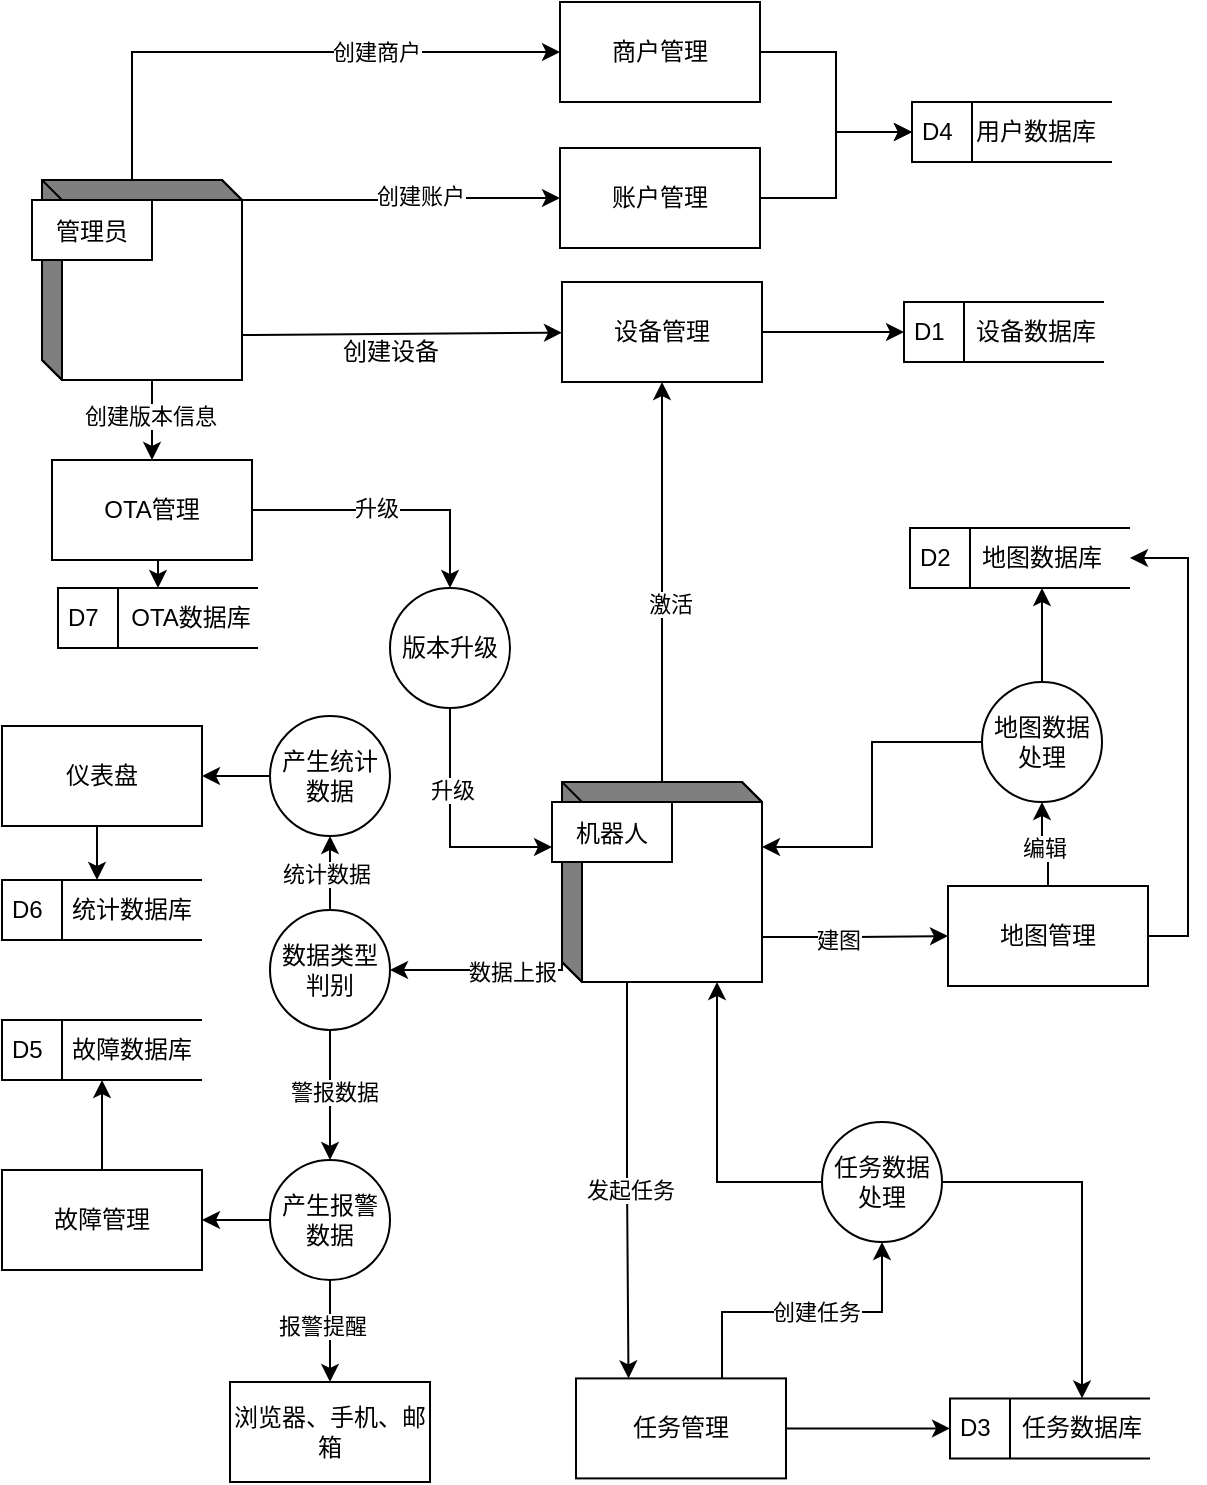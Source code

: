 <mxfile version="24.7.16">
  <diagram name="第 1 页" id="-58reNEPPvFzPP9FJtPT">
    <mxGraphModel dx="1426" dy="747" grid="1" gridSize="10" guides="1" tooltips="1" connect="1" arrows="1" fold="1" page="1" pageScale="1" pageWidth="827" pageHeight="1169" math="0" shadow="0">
      <root>
        <mxCell id="0" />
        <mxCell id="1" parent="0" />
        <mxCell id="CDC8OZHRUbecoYPQvkWm-41" style="edgeStyle=orthogonalEdgeStyle;rounded=0;orthogonalLoop=1;jettySize=auto;html=1;exitX=0;exitY=0;exitDx=100;exitDy=10;exitPerimeter=0;entryX=0;entryY=0.5;entryDx=0;entryDy=0;" edge="1" parent="1" source="CDC8OZHRUbecoYPQvkWm-1" target="CDC8OZHRUbecoYPQvkWm-39">
          <mxGeometry relative="1" as="geometry" />
        </mxCell>
        <mxCell id="CDC8OZHRUbecoYPQvkWm-42" value="创建账户" style="edgeLabel;html=1;align=center;verticalAlign=middle;resizable=0;points=[];" vertex="1" connectable="0" parent="CDC8OZHRUbecoYPQvkWm-41">
          <mxGeometry x="0.123" y="1" relative="1" as="geometry">
            <mxPoint as="offset" />
          </mxGeometry>
        </mxCell>
        <mxCell id="CDC8OZHRUbecoYPQvkWm-43" style="edgeStyle=orthogonalEdgeStyle;rounded=0;orthogonalLoop=1;jettySize=auto;html=1;exitX=0;exitY=0;exitDx=45;exitDy=0;exitPerimeter=0;entryX=0;entryY=0.5;entryDx=0;entryDy=0;" edge="1" parent="1" source="CDC8OZHRUbecoYPQvkWm-1" target="CDC8OZHRUbecoYPQvkWm-40">
          <mxGeometry relative="1" as="geometry" />
        </mxCell>
        <mxCell id="CDC8OZHRUbecoYPQvkWm-44" value="创建商户" style="edgeLabel;html=1;align=center;verticalAlign=middle;resizable=0;points=[];" vertex="1" connectable="0" parent="CDC8OZHRUbecoYPQvkWm-43">
          <mxGeometry x="0.333" relative="1" as="geometry">
            <mxPoint as="offset" />
          </mxGeometry>
        </mxCell>
        <mxCell id="CDC8OZHRUbecoYPQvkWm-3" style="edgeStyle=orthogonalEdgeStyle;rounded=0;orthogonalLoop=1;jettySize=auto;html=1;exitX=1;exitY=0.5;exitDx=0;exitDy=0;entryX=0;entryY=0.5;entryDx=0;entryDy=0;" edge="1" parent="1" source="CDC8OZHRUbecoYPQvkWm-4" target="CDC8OZHRUbecoYPQvkWm-7">
          <mxGeometry relative="1" as="geometry" />
        </mxCell>
        <mxCell id="CDC8OZHRUbecoYPQvkWm-99" style="edgeStyle=orthogonalEdgeStyle;rounded=0;orthogonalLoop=1;jettySize=auto;html=1;exitX=0;exitY=0;exitDx=55;exitDy=100;exitPerimeter=0;entryX=0.5;entryY=0;entryDx=0;entryDy=0;" edge="1" parent="1" source="CDC8OZHRUbecoYPQvkWm-1" target="CDC8OZHRUbecoYPQvkWm-96">
          <mxGeometry relative="1" as="geometry" />
        </mxCell>
        <mxCell id="CDC8OZHRUbecoYPQvkWm-100" value="创建版本信息" style="edgeLabel;html=1;align=center;verticalAlign=middle;resizable=0;points=[];" vertex="1" connectable="0" parent="CDC8OZHRUbecoYPQvkWm-99">
          <mxGeometry x="-0.137" y="-1" relative="1" as="geometry">
            <mxPoint as="offset" />
          </mxGeometry>
        </mxCell>
        <mxCell id="CDC8OZHRUbecoYPQvkWm-1" value="" style="html=1;dashed=0;whiteSpace=wrap;shape=mxgraph.dfd.externalEntity" vertex="1" parent="1">
          <mxGeometry x="90" y="109" width="100" height="100" as="geometry" />
        </mxCell>
        <mxCell id="CDC8OZHRUbecoYPQvkWm-2" value="管理员" style="autosize=1;part=1;resizable=0;strokeColor=inherit;fillColor=inherit;gradientColor=inherit;" vertex="1" parent="CDC8OZHRUbecoYPQvkWm-1">
          <mxGeometry width="60" height="30" relative="1" as="geometry">
            <mxPoint x="-5" y="10" as="offset" />
          </mxGeometry>
        </mxCell>
        <mxCell id="CDC8OZHRUbecoYPQvkWm-4" value="设备管理" style="html=1;dashed=0;whiteSpace=wrap;" vertex="1" parent="1">
          <mxGeometry x="350" y="160" width="100" height="50" as="geometry" />
        </mxCell>
        <mxCell id="CDC8OZHRUbecoYPQvkWm-5" value="" style="endArrow=classic;html=1;rounded=0;exitX=0;exitY=0;exitDx=100;exitDy=77.5;exitPerimeter=0;" edge="1" parent="1" source="CDC8OZHRUbecoYPQvkWm-1" target="CDC8OZHRUbecoYPQvkWm-4">
          <mxGeometry width="50" height="50" relative="1" as="geometry">
            <mxPoint x="189" y="260" as="sourcePoint" />
            <mxPoint x="259.711" y="210" as="targetPoint" />
          </mxGeometry>
        </mxCell>
        <mxCell id="CDC8OZHRUbecoYPQvkWm-6" value="创建设备" style="text;html=1;align=center;verticalAlign=middle;resizable=0;points=[];autosize=1;strokeColor=none;fillColor=none;" vertex="1" parent="1">
          <mxGeometry x="229" y="180" width="70" height="30" as="geometry" />
        </mxCell>
        <mxCell id="CDC8OZHRUbecoYPQvkWm-7" value="D1" style="html=1;dashed=0;whiteSpace=wrap;shape=mxgraph.dfd.dataStoreID;align=left;spacingLeft=3;points=[[0,0],[0.5,0],[1,0],[0,0.5],[1,0.5],[0,1],[0.5,1],[1,1]];" vertex="1" parent="1">
          <mxGeometry x="521" y="170" width="100" height="30" as="geometry" />
        </mxCell>
        <mxCell id="CDC8OZHRUbecoYPQvkWm-8" value="设备数据库" style="text;html=1;align=center;verticalAlign=middle;whiteSpace=wrap;rounded=0;" vertex="1" parent="1">
          <mxGeometry x="552" y="170" width="70" height="30" as="geometry" />
        </mxCell>
        <mxCell id="CDC8OZHRUbecoYPQvkWm-10" style="edgeStyle=orthogonalEdgeStyle;rounded=0;orthogonalLoop=1;jettySize=auto;html=1;exitX=0;exitY=0;exitDx=45;exitDy=0;exitPerimeter=0;entryX=0.5;entryY=1;entryDx=0;entryDy=0;" edge="1" parent="1" source="CDC8OZHRUbecoYPQvkWm-12" target="CDC8OZHRUbecoYPQvkWm-4">
          <mxGeometry relative="1" as="geometry">
            <mxPoint x="190" y="400" as="sourcePoint" />
            <mxPoint x="400" y="255" as="targetPoint" />
            <Array as="points">
              <mxPoint x="400" y="410" />
              <mxPoint x="400" y="235" />
            </Array>
          </mxGeometry>
        </mxCell>
        <mxCell id="CDC8OZHRUbecoYPQvkWm-14" value="激活" style="edgeLabel;html=1;align=center;verticalAlign=middle;resizable=0;points=[];" vertex="1" connectable="0" parent="CDC8OZHRUbecoYPQvkWm-10">
          <mxGeometry x="-0.077" y="-4" relative="1" as="geometry">
            <mxPoint as="offset" />
          </mxGeometry>
        </mxCell>
        <mxCell id="CDC8OZHRUbecoYPQvkWm-28" style="edgeStyle=orthogonalEdgeStyle;rounded=0;orthogonalLoop=1;jettySize=auto;html=1;exitX=0;exitY=0;exitDx=32.5;exitDy=100;exitPerimeter=0;entryX=0.25;entryY=0;entryDx=0;entryDy=0;" edge="1" parent="1" source="CDC8OZHRUbecoYPQvkWm-12" target="CDC8OZHRUbecoYPQvkWm-27">
          <mxGeometry relative="1" as="geometry" />
        </mxCell>
        <mxCell id="CDC8OZHRUbecoYPQvkWm-29" value="发起任务" style="edgeLabel;html=1;align=center;verticalAlign=middle;resizable=0;points=[];" vertex="1" connectable="0" parent="CDC8OZHRUbecoYPQvkWm-28">
          <mxGeometry x="0.057" relative="1" as="geometry">
            <mxPoint as="offset" />
          </mxGeometry>
        </mxCell>
        <mxCell id="CDC8OZHRUbecoYPQvkWm-34" style="edgeStyle=orthogonalEdgeStyle;rounded=0;orthogonalLoop=1;jettySize=auto;html=1;exitX=0;exitY=0;exitDx=0;exitDy=67.5;exitPerimeter=0;entryX=1;entryY=0.5;entryDx=0;entryDy=0;" edge="1" parent="1" source="CDC8OZHRUbecoYPQvkWm-12" target="CDC8OZHRUbecoYPQvkWm-33">
          <mxGeometry relative="1" as="geometry">
            <Array as="points">
              <mxPoint x="350" y="504" />
            </Array>
          </mxGeometry>
        </mxCell>
        <mxCell id="CDC8OZHRUbecoYPQvkWm-35" value="数据上报" style="edgeLabel;html=1;align=center;verticalAlign=middle;resizable=0;points=[];" vertex="1" connectable="0" parent="CDC8OZHRUbecoYPQvkWm-34">
          <mxGeometry x="-0.075" y="1" relative="1" as="geometry">
            <mxPoint as="offset" />
          </mxGeometry>
        </mxCell>
        <mxCell id="CDC8OZHRUbecoYPQvkWm-80" style="edgeStyle=orthogonalEdgeStyle;rounded=0;orthogonalLoop=1;jettySize=auto;html=1;exitX=0;exitY=0;exitDx=100;exitDy=77.5;exitPerimeter=0;entryX=0;entryY=0.5;entryDx=0;entryDy=0;" edge="1" parent="1" source="CDC8OZHRUbecoYPQvkWm-12" target="CDC8OZHRUbecoYPQvkWm-21">
          <mxGeometry relative="1" as="geometry" />
        </mxCell>
        <mxCell id="CDC8OZHRUbecoYPQvkWm-81" value="建图" style="edgeLabel;html=1;align=center;verticalAlign=middle;resizable=0;points=[];" vertex="1" connectable="0" parent="CDC8OZHRUbecoYPQvkWm-80">
          <mxGeometry x="-0.187" relative="1" as="geometry">
            <mxPoint y="1" as="offset" />
          </mxGeometry>
        </mxCell>
        <mxCell id="CDC8OZHRUbecoYPQvkWm-12" value="" style="html=1;dashed=0;whiteSpace=wrap;shape=mxgraph.dfd.externalEntity" vertex="1" parent="1">
          <mxGeometry x="350" y="410" width="100" height="100" as="geometry" />
        </mxCell>
        <mxCell id="CDC8OZHRUbecoYPQvkWm-13" value="机器人" style="autosize=1;part=1;resizable=0;strokeColor=inherit;fillColor=inherit;gradientColor=inherit;" vertex="1" parent="CDC8OZHRUbecoYPQvkWm-12">
          <mxGeometry width="60" height="30" relative="1" as="geometry">
            <mxPoint x="-5" y="10" as="offset" />
          </mxGeometry>
        </mxCell>
        <mxCell id="CDC8OZHRUbecoYPQvkWm-71" style="edgeStyle=orthogonalEdgeStyle;rounded=0;orthogonalLoop=1;jettySize=auto;html=1;exitX=0.5;exitY=0;exitDx=0;exitDy=0;entryX=0.5;entryY=1;entryDx=0;entryDy=0;" edge="1" parent="1" source="CDC8OZHRUbecoYPQvkWm-21" target="CDC8OZHRUbecoYPQvkWm-70">
          <mxGeometry relative="1" as="geometry" />
        </mxCell>
        <mxCell id="CDC8OZHRUbecoYPQvkWm-73" value="编辑" style="edgeLabel;html=1;align=center;verticalAlign=middle;resizable=0;points=[];" vertex="1" connectable="0" parent="CDC8OZHRUbecoYPQvkWm-71">
          <mxGeometry x="-0.163" y="2" relative="1" as="geometry">
            <mxPoint as="offset" />
          </mxGeometry>
        </mxCell>
        <mxCell id="CDC8OZHRUbecoYPQvkWm-111" style="edgeStyle=orthogonalEdgeStyle;rounded=0;orthogonalLoop=1;jettySize=auto;html=1;exitX=1;exitY=0.5;exitDx=0;exitDy=0;entryX=1;entryY=0.5;entryDx=0;entryDy=0;" edge="1" parent="1" source="CDC8OZHRUbecoYPQvkWm-21" target="CDC8OZHRUbecoYPQvkWm-24">
          <mxGeometry relative="1" as="geometry" />
        </mxCell>
        <mxCell id="CDC8OZHRUbecoYPQvkWm-21" value="地图管理" style="html=1;dashed=0;whiteSpace=wrap;" vertex="1" parent="1">
          <mxGeometry x="543" y="462" width="100" height="50" as="geometry" />
        </mxCell>
        <mxCell id="CDC8OZHRUbecoYPQvkWm-24" value="D2" style="html=1;dashed=0;whiteSpace=wrap;shape=mxgraph.dfd.dataStoreID;align=left;spacingLeft=3;points=[[0,0],[0.5,0],[1,0],[0,0.5],[1,0.5],[0,1],[0.5,1],[1,1]];" vertex="1" parent="1">
          <mxGeometry x="524" y="283" width="110" height="30" as="geometry" />
        </mxCell>
        <mxCell id="CDC8OZHRUbecoYPQvkWm-25" value="地图数据库" style="text;html=1;align=center;verticalAlign=middle;whiteSpace=wrap;rounded=0;" vertex="1" parent="1">
          <mxGeometry x="555" y="283" width="70" height="30" as="geometry" />
        </mxCell>
        <mxCell id="CDC8OZHRUbecoYPQvkWm-30" style="edgeStyle=orthogonalEdgeStyle;rounded=0;orthogonalLoop=1;jettySize=auto;html=1;exitX=1;exitY=0.5;exitDx=0;exitDy=0;entryX=0;entryY=0.5;entryDx=0;entryDy=0;" edge="1" parent="1" source="CDC8OZHRUbecoYPQvkWm-27" target="CDC8OZHRUbecoYPQvkWm-31">
          <mxGeometry relative="1" as="geometry">
            <mxPoint x="544" y="733.2" as="targetPoint" />
          </mxGeometry>
        </mxCell>
        <mxCell id="CDC8OZHRUbecoYPQvkWm-27" value="任务管理" style="html=1;dashed=0;whiteSpace=wrap;" vertex="1" parent="1">
          <mxGeometry x="357" y="708.2" width="105" height="50" as="geometry" />
        </mxCell>
        <mxCell id="CDC8OZHRUbecoYPQvkWm-31" value="D3" style="html=1;dashed=0;whiteSpace=wrap;shape=mxgraph.dfd.dataStoreID;align=left;spacingLeft=3;points=[[0,0],[0.5,0],[1,0],[0,0.5],[1,0.5],[0,1],[0.5,1],[1,1]];" vertex="1" parent="1">
          <mxGeometry x="544" y="718.2" width="100" height="30" as="geometry" />
        </mxCell>
        <mxCell id="CDC8OZHRUbecoYPQvkWm-32" value="任务数据库" style="text;html=1;align=center;verticalAlign=middle;whiteSpace=wrap;rounded=0;" vertex="1" parent="1">
          <mxGeometry x="570" y="718.2" width="80" height="30" as="geometry" />
        </mxCell>
        <mxCell id="CDC8OZHRUbecoYPQvkWm-37" style="edgeStyle=orthogonalEdgeStyle;rounded=0;orthogonalLoop=1;jettySize=auto;html=1;exitX=0.5;exitY=1;exitDx=0;exitDy=0;entryX=0.5;entryY=0;entryDx=0;entryDy=0;" edge="1" parent="1" source="CDC8OZHRUbecoYPQvkWm-33" target="CDC8OZHRUbecoYPQvkWm-36">
          <mxGeometry relative="1" as="geometry" />
        </mxCell>
        <mxCell id="CDC8OZHRUbecoYPQvkWm-38" value="警报数据" style="edgeLabel;html=1;align=center;verticalAlign=middle;resizable=0;points=[];" vertex="1" connectable="0" parent="CDC8OZHRUbecoYPQvkWm-37">
          <mxGeometry x="-0.069" y="2" relative="1" as="geometry">
            <mxPoint as="offset" />
          </mxGeometry>
        </mxCell>
        <mxCell id="CDC8OZHRUbecoYPQvkWm-86" style="edgeStyle=orthogonalEdgeStyle;rounded=0;orthogonalLoop=1;jettySize=auto;html=1;exitX=0.5;exitY=0;exitDx=0;exitDy=0;" edge="1" parent="1" source="CDC8OZHRUbecoYPQvkWm-33">
          <mxGeometry relative="1" as="geometry">
            <mxPoint x="234" y="437" as="targetPoint" />
          </mxGeometry>
        </mxCell>
        <mxCell id="CDC8OZHRUbecoYPQvkWm-94" value="统计数据" style="edgeLabel;html=1;align=center;verticalAlign=middle;resizable=0;points=[];" vertex="1" connectable="0" parent="CDC8OZHRUbecoYPQvkWm-86">
          <mxGeometry x="-0.027" y="2" relative="1" as="geometry">
            <mxPoint as="offset" />
          </mxGeometry>
        </mxCell>
        <mxCell id="CDC8OZHRUbecoYPQvkWm-33" value="数据类型判别" style="shape=ellipse;html=1;dashed=0;whiteSpace=wrap;aspect=fixed;perimeter=ellipsePerimeter;" vertex="1" parent="1">
          <mxGeometry x="204" y="474" width="60" height="60" as="geometry" />
        </mxCell>
        <mxCell id="CDC8OZHRUbecoYPQvkWm-51" style="edgeStyle=orthogonalEdgeStyle;rounded=0;orthogonalLoop=1;jettySize=auto;html=1;exitX=0.5;exitY=1;exitDx=0;exitDy=0;entryX=0.5;entryY=0;entryDx=0;entryDy=0;" edge="1" parent="1" source="CDC8OZHRUbecoYPQvkWm-36" target="CDC8OZHRUbecoYPQvkWm-58">
          <mxGeometry relative="1" as="geometry">
            <mxPoint x="235" y="737" as="targetPoint" />
          </mxGeometry>
        </mxCell>
        <mxCell id="CDC8OZHRUbecoYPQvkWm-52" value="报警提醒" style="edgeLabel;html=1;align=center;verticalAlign=middle;resizable=0;points=[];" vertex="1" connectable="0" parent="CDC8OZHRUbecoYPQvkWm-51">
          <mxGeometry x="-0.1" y="-4" relative="1" as="geometry">
            <mxPoint as="offset" />
          </mxGeometry>
        </mxCell>
        <mxCell id="CDC8OZHRUbecoYPQvkWm-56" style="edgeStyle=orthogonalEdgeStyle;rounded=0;orthogonalLoop=1;jettySize=auto;html=1;exitX=0;exitY=0.5;exitDx=0;exitDy=0;entryX=1;entryY=0.5;entryDx=0;entryDy=0;" edge="1" parent="1" source="CDC8OZHRUbecoYPQvkWm-36" target="CDC8OZHRUbecoYPQvkWm-55">
          <mxGeometry relative="1" as="geometry" />
        </mxCell>
        <mxCell id="CDC8OZHRUbecoYPQvkWm-36" value="产生报警数据" style="shape=ellipse;html=1;dashed=0;whiteSpace=wrap;aspect=fixed;perimeter=ellipsePerimeter;" vertex="1" parent="1">
          <mxGeometry x="204" y="599" width="60" height="60" as="geometry" />
        </mxCell>
        <mxCell id="CDC8OZHRUbecoYPQvkWm-48" style="edgeStyle=orthogonalEdgeStyle;rounded=0;orthogonalLoop=1;jettySize=auto;html=1;exitX=1;exitY=0.5;exitDx=0;exitDy=0;entryX=0;entryY=0.5;entryDx=0;entryDy=0;" edge="1" parent="1" source="CDC8OZHRUbecoYPQvkWm-39" target="CDC8OZHRUbecoYPQvkWm-45">
          <mxGeometry relative="1" as="geometry" />
        </mxCell>
        <mxCell id="CDC8OZHRUbecoYPQvkWm-39" value="账户管理" style="html=1;dashed=0;whiteSpace=wrap;" vertex="1" parent="1">
          <mxGeometry x="349" y="93" width="100" height="50" as="geometry" />
        </mxCell>
        <mxCell id="CDC8OZHRUbecoYPQvkWm-46" style="edgeStyle=orthogonalEdgeStyle;rounded=0;orthogonalLoop=1;jettySize=auto;html=1;exitX=1;exitY=0.5;exitDx=0;exitDy=0;entryX=0;entryY=0.5;entryDx=0;entryDy=0;" edge="1" parent="1" source="CDC8OZHRUbecoYPQvkWm-40" target="CDC8OZHRUbecoYPQvkWm-45">
          <mxGeometry relative="1" as="geometry" />
        </mxCell>
        <mxCell id="CDC8OZHRUbecoYPQvkWm-40" value="商户管理" style="html=1;dashed=0;whiteSpace=wrap;" vertex="1" parent="1">
          <mxGeometry x="349" y="20" width="100" height="50" as="geometry" />
        </mxCell>
        <mxCell id="CDC8OZHRUbecoYPQvkWm-45" value="D4" style="html=1;dashed=0;whiteSpace=wrap;shape=mxgraph.dfd.dataStoreID;align=left;spacingLeft=3;points=[[0,0],[0.5,0],[1,0],[0,0.5],[1,0.5],[0,1],[0.5,1],[1,1]];" vertex="1" parent="1">
          <mxGeometry x="525" y="70" width="100" height="30" as="geometry" />
        </mxCell>
        <mxCell id="CDC8OZHRUbecoYPQvkWm-49" value="用户数据库" style="text;html=1;align=center;verticalAlign=middle;whiteSpace=wrap;rounded=0;" vertex="1" parent="1">
          <mxGeometry x="552" y="70" width="70" height="30" as="geometry" />
        </mxCell>
        <mxCell id="CDC8OZHRUbecoYPQvkWm-61" style="edgeStyle=orthogonalEdgeStyle;rounded=0;orthogonalLoop=1;jettySize=auto;html=1;exitX=0.5;exitY=0;exitDx=0;exitDy=0;entryX=0.5;entryY=1;entryDx=0;entryDy=0;" edge="1" parent="1" source="CDC8OZHRUbecoYPQvkWm-55" target="CDC8OZHRUbecoYPQvkWm-60">
          <mxGeometry relative="1" as="geometry" />
        </mxCell>
        <mxCell id="CDC8OZHRUbecoYPQvkWm-55" value="故障管理" style="html=1;dashed=0;whiteSpace=wrap;" vertex="1" parent="1">
          <mxGeometry x="70" y="604" width="100" height="50" as="geometry" />
        </mxCell>
        <mxCell id="CDC8OZHRUbecoYPQvkWm-58" value="浏览器、手机、邮箱" style="html=1;dashed=0;whiteSpace=wrap;" vertex="1" parent="1">
          <mxGeometry x="184" y="710" width="100" height="50" as="geometry" />
        </mxCell>
        <mxCell id="CDC8OZHRUbecoYPQvkWm-60" value="D5" style="html=1;dashed=0;whiteSpace=wrap;shape=mxgraph.dfd.dataStoreID;align=left;spacingLeft=3;points=[[0,0],[0.5,0],[1,0],[0,0.5],[1,0.5],[0,1],[0.5,1],[1,1]];" vertex="1" parent="1">
          <mxGeometry x="70" y="529" width="100" height="30" as="geometry" />
        </mxCell>
        <mxCell id="CDC8OZHRUbecoYPQvkWm-62" value="故障数据库" style="text;html=1;align=center;verticalAlign=middle;whiteSpace=wrap;rounded=0;" vertex="1" parent="1">
          <mxGeometry x="100" y="529" width="70" height="30" as="geometry" />
        </mxCell>
        <mxCell id="CDC8OZHRUbecoYPQvkWm-65" style="edgeStyle=orthogonalEdgeStyle;rounded=0;orthogonalLoop=1;jettySize=auto;html=1;exitX=0.924;exitY=0;exitDx=0;exitDy=0;exitPerimeter=0;entryX=0.5;entryY=1;entryDx=0;entryDy=0;" edge="1" parent="1" target="CDC8OZHRUbecoYPQvkWm-75">
          <mxGeometry relative="1" as="geometry">
            <mxPoint x="430.02" y="708.2" as="sourcePoint" />
            <mxPoint x="560" y="655" as="targetPoint" />
            <Array as="points">
              <mxPoint x="430" y="675" />
              <mxPoint x="510" y="675" />
            </Array>
          </mxGeometry>
        </mxCell>
        <mxCell id="CDC8OZHRUbecoYPQvkWm-66" value="创建任务" style="edgeLabel;html=1;align=center;verticalAlign=middle;resizable=0;points=[];" vertex="1" connectable="0" parent="CDC8OZHRUbecoYPQvkWm-65">
          <mxGeometry x="0.086" y="-1" relative="1" as="geometry">
            <mxPoint x="-1" y="-1" as="offset" />
          </mxGeometry>
        </mxCell>
        <mxCell id="CDC8OZHRUbecoYPQvkWm-109" style="edgeStyle=orthogonalEdgeStyle;rounded=0;orthogonalLoop=1;jettySize=auto;html=1;exitX=0.5;exitY=0;exitDx=0;exitDy=0;entryX=0.5;entryY=1;entryDx=0;entryDy=0;" edge="1" parent="1" source="CDC8OZHRUbecoYPQvkWm-70" target="CDC8OZHRUbecoYPQvkWm-25">
          <mxGeometry relative="1" as="geometry" />
        </mxCell>
        <mxCell id="CDC8OZHRUbecoYPQvkWm-70" value="地图数据处理" style="shape=ellipse;html=1;dashed=0;whiteSpace=wrap;aspect=fixed;perimeter=ellipsePerimeter;" vertex="1" parent="1">
          <mxGeometry x="560" y="360" width="60" height="60" as="geometry" />
        </mxCell>
        <mxCell id="CDC8OZHRUbecoYPQvkWm-77" style="edgeStyle=orthogonalEdgeStyle;rounded=0;orthogonalLoop=1;jettySize=auto;html=1;exitX=1;exitY=0.5;exitDx=0;exitDy=0;entryX=0.5;entryY=0;entryDx=0;entryDy=0;" edge="1" parent="1" source="CDC8OZHRUbecoYPQvkWm-75" target="CDC8OZHRUbecoYPQvkWm-32">
          <mxGeometry relative="1" as="geometry" />
        </mxCell>
        <mxCell id="CDC8OZHRUbecoYPQvkWm-75" value="任务数据处理" style="shape=ellipse;html=1;dashed=0;whiteSpace=wrap;aspect=fixed;perimeter=ellipsePerimeter;" vertex="1" parent="1">
          <mxGeometry x="480" y="580" width="60" height="60" as="geometry" />
        </mxCell>
        <mxCell id="CDC8OZHRUbecoYPQvkWm-76" style="edgeStyle=orthogonalEdgeStyle;rounded=0;orthogonalLoop=1;jettySize=auto;html=1;exitX=0;exitY=0.5;exitDx=0;exitDy=0;entryX=0;entryY=0;entryDx=77.5;entryDy=100;entryPerimeter=0;" edge="1" parent="1" source="CDC8OZHRUbecoYPQvkWm-75" target="CDC8OZHRUbecoYPQvkWm-12">
          <mxGeometry relative="1" as="geometry" />
        </mxCell>
        <mxCell id="CDC8OZHRUbecoYPQvkWm-82" style="edgeStyle=orthogonalEdgeStyle;rounded=0;orthogonalLoop=1;jettySize=auto;html=1;exitX=0;exitY=0.5;exitDx=0;exitDy=0;entryX=0;entryY=0;entryDx=100;entryDy=32.5;entryPerimeter=0;" edge="1" parent="1" source="CDC8OZHRUbecoYPQvkWm-70" target="CDC8OZHRUbecoYPQvkWm-12">
          <mxGeometry relative="1" as="geometry" />
        </mxCell>
        <mxCell id="CDC8OZHRUbecoYPQvkWm-89" style="edgeStyle=orthogonalEdgeStyle;rounded=0;orthogonalLoop=1;jettySize=auto;html=1;exitX=0;exitY=0.5;exitDx=0;exitDy=0;entryX=1;entryY=0.5;entryDx=0;entryDy=0;" edge="1" parent="1" source="CDC8OZHRUbecoYPQvkWm-87" target="CDC8OZHRUbecoYPQvkWm-88">
          <mxGeometry relative="1" as="geometry" />
        </mxCell>
        <mxCell id="CDC8OZHRUbecoYPQvkWm-87" value="产生统计数据" style="shape=ellipse;html=1;dashed=0;whiteSpace=wrap;aspect=fixed;perimeter=ellipsePerimeter;" vertex="1" parent="1">
          <mxGeometry x="204" y="377" width="60" height="60" as="geometry" />
        </mxCell>
        <mxCell id="CDC8OZHRUbecoYPQvkWm-92" style="edgeStyle=orthogonalEdgeStyle;rounded=0;orthogonalLoop=1;jettySize=auto;html=1;exitX=0.5;exitY=1;exitDx=0;exitDy=0;entryX=0.25;entryY=0;entryDx=0;entryDy=0;" edge="1" parent="1" source="CDC8OZHRUbecoYPQvkWm-88" target="CDC8OZHRUbecoYPQvkWm-91">
          <mxGeometry relative="1" as="geometry" />
        </mxCell>
        <mxCell id="CDC8OZHRUbecoYPQvkWm-88" value="仪表盘" style="html=1;dashed=0;whiteSpace=wrap;" vertex="1" parent="1">
          <mxGeometry x="70" y="382" width="100" height="50" as="geometry" />
        </mxCell>
        <mxCell id="CDC8OZHRUbecoYPQvkWm-90" value="D6" style="html=1;dashed=0;whiteSpace=wrap;shape=mxgraph.dfd.dataStoreID;align=left;spacingLeft=3;points=[[0,0],[0.5,0],[1,0],[0,0.5],[1,0.5],[0,1],[0.5,1],[1,1]];" vertex="1" parent="1">
          <mxGeometry x="70" y="459" width="100" height="30" as="geometry" />
        </mxCell>
        <mxCell id="CDC8OZHRUbecoYPQvkWm-91" value="统计数据库" style="text;html=1;align=center;verticalAlign=middle;whiteSpace=wrap;rounded=0;" vertex="1" parent="1">
          <mxGeometry x="100" y="459" width="70" height="30" as="geometry" />
        </mxCell>
        <mxCell id="CDC8OZHRUbecoYPQvkWm-102" style="edgeStyle=orthogonalEdgeStyle;rounded=0;orthogonalLoop=1;jettySize=auto;html=1;exitX=1;exitY=0.5;exitDx=0;exitDy=0;entryX=0.5;entryY=0;entryDx=0;entryDy=0;" edge="1" parent="1" source="CDC8OZHRUbecoYPQvkWm-96" target="CDC8OZHRUbecoYPQvkWm-101">
          <mxGeometry relative="1" as="geometry" />
        </mxCell>
        <mxCell id="CDC8OZHRUbecoYPQvkWm-103" value="升级" style="edgeLabel;html=1;align=center;verticalAlign=middle;resizable=0;points=[];" vertex="1" connectable="0" parent="CDC8OZHRUbecoYPQvkWm-102">
          <mxGeometry x="-0.108" y="1" relative="1" as="geometry">
            <mxPoint as="offset" />
          </mxGeometry>
        </mxCell>
        <mxCell id="CDC8OZHRUbecoYPQvkWm-107" style="edgeStyle=orthogonalEdgeStyle;rounded=0;orthogonalLoop=1;jettySize=auto;html=1;exitX=0.5;exitY=1;exitDx=0;exitDy=0;entryX=0.5;entryY=0;entryDx=0;entryDy=0;" edge="1" parent="1" source="CDC8OZHRUbecoYPQvkWm-96" target="CDC8OZHRUbecoYPQvkWm-106">
          <mxGeometry relative="1" as="geometry" />
        </mxCell>
        <mxCell id="CDC8OZHRUbecoYPQvkWm-96" value="OTA管理" style="html=1;dashed=0;whiteSpace=wrap;" vertex="1" parent="1">
          <mxGeometry x="95" y="249" width="100" height="50" as="geometry" />
        </mxCell>
        <mxCell id="CDC8OZHRUbecoYPQvkWm-105" style="edgeStyle=orthogonalEdgeStyle;rounded=0;orthogonalLoop=1;jettySize=auto;html=1;exitX=0.5;exitY=1;exitDx=0;exitDy=0;entryX=0;entryY=0.75;entryDx=0;entryDy=0;" edge="1" parent="1" source="CDC8OZHRUbecoYPQvkWm-101" target="CDC8OZHRUbecoYPQvkWm-13">
          <mxGeometry relative="1" as="geometry" />
        </mxCell>
        <mxCell id="CDC8OZHRUbecoYPQvkWm-113" value="升级" style="edgeLabel;html=1;align=center;verticalAlign=middle;resizable=0;points=[];" vertex="1" connectable="0" parent="CDC8OZHRUbecoYPQvkWm-105">
          <mxGeometry x="-0.326" y="1" relative="1" as="geometry">
            <mxPoint as="offset" />
          </mxGeometry>
        </mxCell>
        <mxCell id="CDC8OZHRUbecoYPQvkWm-101" value="版本升级" style="shape=ellipse;html=1;dashed=0;whiteSpace=wrap;aspect=fixed;perimeter=ellipsePerimeter;" vertex="1" parent="1">
          <mxGeometry x="264" y="313" width="60" height="60" as="geometry" />
        </mxCell>
        <mxCell id="CDC8OZHRUbecoYPQvkWm-106" value="D7" style="html=1;dashed=0;whiteSpace=wrap;shape=mxgraph.dfd.dataStoreID;align=left;spacingLeft=3;points=[[0,0],[0.5,0],[1,0],[0,0.5],[1,0.5],[0,1],[0.5,1],[1,1]];" vertex="1" parent="1">
          <mxGeometry x="98" y="313" width="100" height="30" as="geometry" />
        </mxCell>
        <mxCell id="CDC8OZHRUbecoYPQvkWm-108" value="OTA数据库" style="text;html=1;align=center;verticalAlign=middle;whiteSpace=wrap;rounded=0;" vertex="1" parent="1">
          <mxGeometry x="127" y="313" width="75" height="30" as="geometry" />
        </mxCell>
      </root>
    </mxGraphModel>
  </diagram>
</mxfile>
